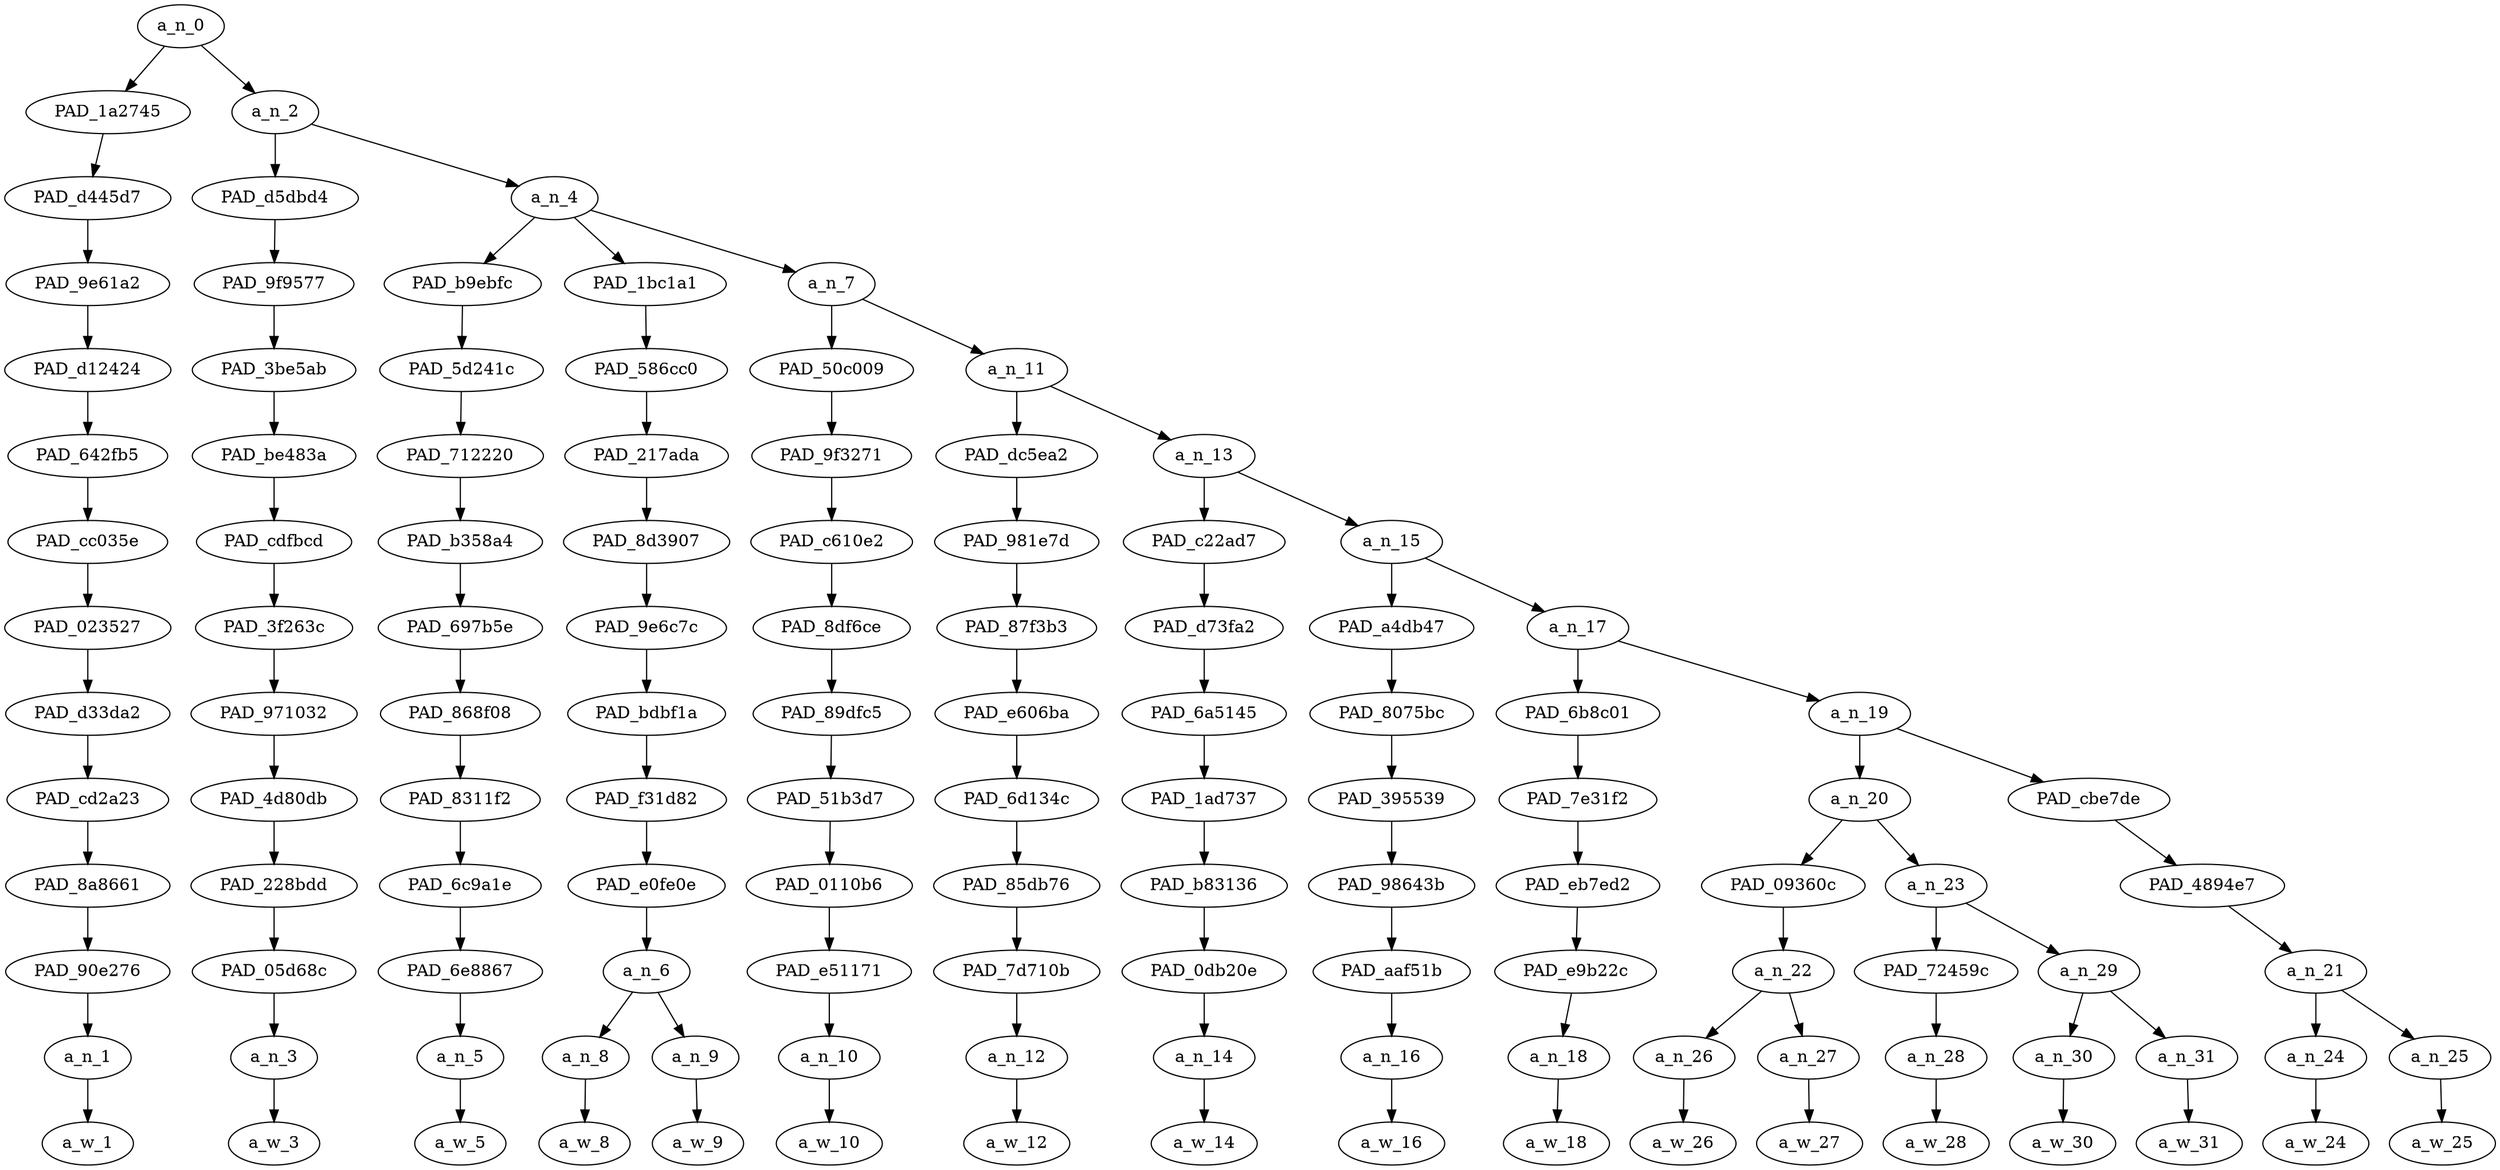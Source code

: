 strict digraph "" {
	a_n_0	[div_dir=1,
		index=0,
		level=13,
		pos="1.2150065104166665,13!",
		text_span="[0, 1, 2, 3, 4, 5, 6, 7, 8, 9, 10, 11, 12, 13, 14, 15, 16]",
		value=0.99999999];
	PAD_1a2745	[div_dir=1,
		index=0,
		level=12,
		pos="0.0,12!",
		text_span="[0]",
		value=0.05296941];
	a_n_0 -> PAD_1a2745;
	a_n_2	[div_dir=1,
		index=1,
		level=12,
		pos="2.430013020833333,12!",
		text_span="[1, 2, 3, 4, 5, 6, 7, 8, 9, 10, 11, 12, 13, 14, 15, 16]",
		value=0.94581140];
	a_n_0 -> a_n_2;
	PAD_d445d7	[div_dir=1,
		index=0,
		level=11,
		pos="0.0,11!",
		text_span="[0]",
		value=0.05296941];
	PAD_1a2745 -> PAD_d445d7;
	PAD_9e61a2	[div_dir=1,
		index=0,
		level=10,
		pos="0.0,10!",
		text_span="[0]",
		value=0.05296941];
	PAD_d445d7 -> PAD_9e61a2;
	PAD_d12424	[div_dir=1,
		index=0,
		level=9,
		pos="0.0,9!",
		text_span="[0]",
		value=0.05296941];
	PAD_9e61a2 -> PAD_d12424;
	PAD_642fb5	[div_dir=1,
		index=0,
		level=8,
		pos="0.0,8!",
		text_span="[0]",
		value=0.05296941];
	PAD_d12424 -> PAD_642fb5;
	PAD_cc035e	[div_dir=1,
		index=0,
		level=7,
		pos="0.0,7!",
		text_span="[0]",
		value=0.05296941];
	PAD_642fb5 -> PAD_cc035e;
	PAD_023527	[div_dir=1,
		index=0,
		level=6,
		pos="0.0,6!",
		text_span="[0]",
		value=0.05296941];
	PAD_cc035e -> PAD_023527;
	PAD_d33da2	[div_dir=1,
		index=0,
		level=5,
		pos="0.0,5!",
		text_span="[0]",
		value=0.05296941];
	PAD_023527 -> PAD_d33da2;
	PAD_cd2a23	[div_dir=1,
		index=0,
		level=4,
		pos="0.0,4!",
		text_span="[0]",
		value=0.05296941];
	PAD_d33da2 -> PAD_cd2a23;
	PAD_8a8661	[div_dir=1,
		index=0,
		level=3,
		pos="0.0,3!",
		text_span="[0]",
		value=0.05296941];
	PAD_cd2a23 -> PAD_8a8661;
	PAD_90e276	[div_dir=1,
		index=0,
		level=2,
		pos="0.0,2!",
		text_span="[0]",
		value=0.05296941];
	PAD_8a8661 -> PAD_90e276;
	a_n_1	[div_dir=1,
		index=0,
		level=1,
		pos="0.0,1!",
		text_span="[0]",
		value=0.05296941];
	PAD_90e276 -> a_n_1;
	a_w_1	[div_dir=0,
		index=0,
		level=0,
		pos="0,0!",
		text_span="[0]",
		value=if];
	a_n_1 -> a_w_1;
	PAD_d5dbd4	[div_dir=-1,
		index=1,
		level=11,
		pos="1.0,11!",
		text_span="[1]",
		value=0.03175008];
	a_n_2 -> PAD_d5dbd4;
	a_n_4	[div_dir=1,
		index=2,
		level=11,
		pos="3.8600260416666665,11!",
		text_span="[2, 3, 4, 5, 6, 7, 8, 9, 10, 11, 12, 13, 14, 15, 16]",
		value=0.91293809];
	a_n_2 -> a_n_4;
	PAD_9f9577	[div_dir=-1,
		index=1,
		level=10,
		pos="1.0,10!",
		text_span="[1]",
		value=0.03175008];
	PAD_d5dbd4 -> PAD_9f9577;
	PAD_3be5ab	[div_dir=-1,
		index=1,
		level=9,
		pos="1.0,9!",
		text_span="[1]",
		value=0.03175008];
	PAD_9f9577 -> PAD_3be5ab;
	PAD_be483a	[div_dir=-1,
		index=1,
		level=8,
		pos="1.0,8!",
		text_span="[1]",
		value=0.03175008];
	PAD_3be5ab -> PAD_be483a;
	PAD_cdfbcd	[div_dir=-1,
		index=1,
		level=7,
		pos="1.0,7!",
		text_span="[1]",
		value=0.03175008];
	PAD_be483a -> PAD_cdfbcd;
	PAD_3f263c	[div_dir=-1,
		index=1,
		level=6,
		pos="1.0,6!",
		text_span="[1]",
		value=0.03175008];
	PAD_cdfbcd -> PAD_3f263c;
	PAD_971032	[div_dir=-1,
		index=1,
		level=5,
		pos="1.0,5!",
		text_span="[1]",
		value=0.03175008];
	PAD_3f263c -> PAD_971032;
	PAD_4d80db	[div_dir=-1,
		index=1,
		level=4,
		pos="1.0,4!",
		text_span="[1]",
		value=0.03175008];
	PAD_971032 -> PAD_4d80db;
	PAD_228bdd	[div_dir=-1,
		index=1,
		level=3,
		pos="1.0,3!",
		text_span="[1]",
		value=0.03175008];
	PAD_4d80db -> PAD_228bdd;
	PAD_05d68c	[div_dir=-1,
		index=1,
		level=2,
		pos="1.0,2!",
		text_span="[1]",
		value=0.03175008];
	PAD_228bdd -> PAD_05d68c;
	a_n_3	[div_dir=-1,
		index=1,
		level=1,
		pos="1.0,1!",
		text_span="[1]",
		value=0.03175008];
	PAD_05d68c -> a_n_3;
	a_w_3	[div_dir=0,
		index=1,
		level=0,
		pos="1,0!",
		text_span="[1]",
		value=that];
	a_n_3 -> a_w_3;
	PAD_b9ebfc	[div_dir=1,
		index=2,
		level=10,
		pos="2.0,10!",
		text_span="[2]",
		value=0.03598304];
	a_n_4 -> PAD_b9ebfc;
	PAD_1bc1a1	[div_dir=1,
		index=3,
		level=10,
		pos="3.5,10!",
		text_span="[3, 4]",
		value=0.09414660];
	a_n_4 -> PAD_1bc1a1;
	a_n_7	[div_dir=1,
		index=4,
		level=10,
		pos="6.080078125,10!",
		text_span="[5, 6, 7, 8, 9, 10, 11, 12, 13, 14, 15, 16]",
		value=0.78165313];
	a_n_4 -> a_n_7;
	PAD_5d241c	[div_dir=1,
		index=2,
		level=9,
		pos="2.0,9!",
		text_span="[2]",
		value=0.03598304];
	PAD_b9ebfc -> PAD_5d241c;
	PAD_712220	[div_dir=1,
		index=2,
		level=8,
		pos="2.0,8!",
		text_span="[2]",
		value=0.03598304];
	PAD_5d241c -> PAD_712220;
	PAD_b358a4	[div_dir=1,
		index=2,
		level=7,
		pos="2.0,7!",
		text_span="[2]",
		value=0.03598304];
	PAD_712220 -> PAD_b358a4;
	PAD_697b5e	[div_dir=1,
		index=2,
		level=6,
		pos="2.0,6!",
		text_span="[2]",
		value=0.03598304];
	PAD_b358a4 -> PAD_697b5e;
	PAD_868f08	[div_dir=1,
		index=2,
		level=5,
		pos="2.0,5!",
		text_span="[2]",
		value=0.03598304];
	PAD_697b5e -> PAD_868f08;
	PAD_8311f2	[div_dir=1,
		index=2,
		level=4,
		pos="2.0,4!",
		text_span="[2]",
		value=0.03598304];
	PAD_868f08 -> PAD_8311f2;
	PAD_6c9a1e	[div_dir=1,
		index=2,
		level=3,
		pos="2.0,3!",
		text_span="[2]",
		value=0.03598304];
	PAD_8311f2 -> PAD_6c9a1e;
	PAD_6e8867	[div_dir=1,
		index=2,
		level=2,
		pos="2.0,2!",
		text_span="[2]",
		value=0.03598304];
	PAD_6c9a1e -> PAD_6e8867;
	a_n_5	[div_dir=1,
		index=2,
		level=1,
		pos="2.0,1!",
		text_span="[2]",
		value=0.03598304];
	PAD_6e8867 -> a_n_5;
	a_w_5	[div_dir=0,
		index=2,
		level=0,
		pos="2,0!",
		text_span="[2]",
		value=was];
	a_n_5 -> a_w_5;
	PAD_586cc0	[div_dir=1,
		index=3,
		level=9,
		pos="3.5,9!",
		text_span="[3, 4]",
		value=0.09414660];
	PAD_1bc1a1 -> PAD_586cc0;
	PAD_217ada	[div_dir=1,
		index=3,
		level=8,
		pos="3.5,8!",
		text_span="[3, 4]",
		value=0.09414660];
	PAD_586cc0 -> PAD_217ada;
	PAD_8d3907	[div_dir=1,
		index=3,
		level=7,
		pos="3.5,7!",
		text_span="[3, 4]",
		value=0.09414660];
	PAD_217ada -> PAD_8d3907;
	PAD_9e6c7c	[div_dir=1,
		index=3,
		level=6,
		pos="3.5,6!",
		text_span="[3, 4]",
		value=0.09414660];
	PAD_8d3907 -> PAD_9e6c7c;
	PAD_bdbf1a	[div_dir=1,
		index=3,
		level=5,
		pos="3.5,5!",
		text_span="[3, 4]",
		value=0.09414660];
	PAD_9e6c7c -> PAD_bdbf1a;
	PAD_f31d82	[div_dir=1,
		index=3,
		level=4,
		pos="3.5,4!",
		text_span="[3, 4]",
		value=0.09414660];
	PAD_bdbf1a -> PAD_f31d82;
	PAD_e0fe0e	[div_dir=1,
		index=3,
		level=3,
		pos="3.5,3!",
		text_span="[3, 4]",
		value=0.09414660];
	PAD_f31d82 -> PAD_e0fe0e;
	a_n_6	[div_dir=1,
		index=3,
		level=2,
		pos="3.5,2!",
		text_span="[3, 4]",
		value=0.09414660];
	PAD_e0fe0e -> a_n_6;
	a_n_8	[div_dir=1,
		index=3,
		level=1,
		pos="3.0,1!",
		text_span="[3]",
		value=0.04754506];
	a_n_6 -> a_n_8;
	a_n_9	[div_dir=1,
		index=4,
		level=1,
		pos="4.0,1!",
		text_span="[4]",
		value=0.04625223];
	a_n_6 -> a_n_9;
	a_w_8	[div_dir=0,
		index=3,
		level=0,
		pos="3,0!",
		text_span="[3]",
		value=my];
	a_n_8 -> a_w_8;
	a_w_9	[div_dir=0,
		index=4,
		level=0,
		pos="4,0!",
		text_span="[4]",
		value=mother];
	a_n_9 -> a_w_9;
	PAD_50c009	[div_dir=1,
		index=4,
		level=9,
		pos="5.0,9!",
		text_span="[5]",
		value=0.04494468];
	a_n_7 -> PAD_50c009;
	a_n_11	[div_dir=1,
		index=5,
		level=9,
		pos="7.16015625,9!",
		text_span="[6, 7, 8, 9, 10, 11, 12, 13, 14, 15, 16]",
		value=0.73557609];
	a_n_7 -> a_n_11;
	PAD_9f3271	[div_dir=1,
		index=4,
		level=8,
		pos="5.0,8!",
		text_span="[5]",
		value=0.04494468];
	PAD_50c009 -> PAD_9f3271;
	PAD_c610e2	[div_dir=1,
		index=4,
		level=7,
		pos="5.0,7!",
		text_span="[5]",
		value=0.04494468];
	PAD_9f3271 -> PAD_c610e2;
	PAD_8df6ce	[div_dir=1,
		index=4,
		level=6,
		pos="5.0,6!",
		text_span="[5]",
		value=0.04494468];
	PAD_c610e2 -> PAD_8df6ce;
	PAD_89dfc5	[div_dir=1,
		index=4,
		level=5,
		pos="5.0,5!",
		text_span="[5]",
		value=0.04494468];
	PAD_8df6ce -> PAD_89dfc5;
	PAD_51b3d7	[div_dir=1,
		index=4,
		level=4,
		pos="5.0,4!",
		text_span="[5]",
		value=0.04494468];
	PAD_89dfc5 -> PAD_51b3d7;
	PAD_0110b6	[div_dir=1,
		index=4,
		level=3,
		pos="5.0,3!",
		text_span="[5]",
		value=0.04494468];
	PAD_51b3d7 -> PAD_0110b6;
	PAD_e51171	[div_dir=1,
		index=4,
		level=2,
		pos="5.0,2!",
		text_span="[5]",
		value=0.04494468];
	PAD_0110b6 -> PAD_e51171;
	a_n_10	[div_dir=1,
		index=5,
		level=1,
		pos="5.0,1!",
		text_span="[5]",
		value=0.04494468];
	PAD_e51171 -> a_n_10;
	a_w_10	[div_dir=0,
		index=5,
		level=0,
		pos="5,0!",
		text_span="[5]",
		value=that1];
	a_n_10 -> a_w_10;
	PAD_dc5ea2	[div_dir=1,
		index=5,
		level=8,
		pos="6.0,8!",
		text_span="[6]",
		value=0.23288187];
	a_n_11 -> PAD_dc5ea2;
	a_n_13	[div_dir=1,
		index=6,
		level=8,
		pos="8.3203125,8!",
		text_span="[7, 8, 9, 10, 11, 12, 13, 14, 15, 16]",
		value=0.50156606];
	a_n_11 -> a_n_13;
	PAD_981e7d	[div_dir=1,
		index=5,
		level=7,
		pos="6.0,7!",
		text_span="[6]",
		value=0.23288187];
	PAD_dc5ea2 -> PAD_981e7d;
	PAD_87f3b3	[div_dir=1,
		index=5,
		level=6,
		pos="6.0,6!",
		text_span="[6]",
		value=0.23288187];
	PAD_981e7d -> PAD_87f3b3;
	PAD_e606ba	[div_dir=1,
		index=5,
		level=5,
		pos="6.0,5!",
		text_span="[6]",
		value=0.23288187];
	PAD_87f3b3 -> PAD_e606ba;
	PAD_6d134c	[div_dir=1,
		index=5,
		level=4,
		pos="6.0,4!",
		text_span="[6]",
		value=0.23288187];
	PAD_e606ba -> PAD_6d134c;
	PAD_85db76	[div_dir=1,
		index=5,
		level=3,
		pos="6.0,3!",
		text_span="[6]",
		value=0.23288187];
	PAD_6d134c -> PAD_85db76;
	PAD_7d710b	[div_dir=1,
		index=5,
		level=2,
		pos="6.0,2!",
		text_span="[6]",
		value=0.23288187];
	PAD_85db76 -> PAD_7d710b;
	a_n_12	[div_dir=1,
		index=6,
		level=1,
		pos="6.0,1!",
		text_span="[6]",
		value=0.23288187];
	PAD_7d710b -> a_n_12;
	a_w_12	[div_dir=0,
		index=6,
		level=0,
		pos="6,0!",
		text_span="[6]",
		value=nigger];
	a_n_12 -> a_w_12;
	PAD_c22ad7	[div_dir=1,
		index=6,
		level=7,
		pos="7.0,7!",
		text_span="[7]",
		value=0.03752305];
	a_n_13 -> PAD_c22ad7;
	a_n_15	[div_dir=1,
		index=7,
		level=7,
		pos="9.640625,7!",
		text_span="[8, 9, 10, 11, 12, 13, 14, 15, 16]",
		value=0.46342228];
	a_n_13 -> a_n_15;
	PAD_d73fa2	[div_dir=1,
		index=6,
		level=6,
		pos="7.0,6!",
		text_span="[7]",
		value=0.03752305];
	PAD_c22ad7 -> PAD_d73fa2;
	PAD_6a5145	[div_dir=1,
		index=6,
		level=5,
		pos="7.0,5!",
		text_span="[7]",
		value=0.03752305];
	PAD_d73fa2 -> PAD_6a5145;
	PAD_1ad737	[div_dir=1,
		index=6,
		level=4,
		pos="7.0,4!",
		text_span="[7]",
		value=0.03752305];
	PAD_6a5145 -> PAD_1ad737;
	PAD_b83136	[div_dir=1,
		index=6,
		level=3,
		pos="7.0,3!",
		text_span="[7]",
		value=0.03752305];
	PAD_1ad737 -> PAD_b83136;
	PAD_0db20e	[div_dir=1,
		index=6,
		level=2,
		pos="7.0,2!",
		text_span="[7]",
		value=0.03752305];
	PAD_b83136 -> PAD_0db20e;
	a_n_14	[div_dir=1,
		index=7,
		level=1,
		pos="7.0,1!",
		text_span="[7]",
		value=0.03752305];
	PAD_0db20e -> a_n_14;
	a_w_14	[div_dir=0,
		index=7,
		level=0,
		pos="7,0!",
		text_span="[7]",
		value=would];
	a_n_14 -> a_w_14;
	PAD_a4db47	[div_dir=1,
		index=7,
		level=6,
		pos="8.0,6!",
		text_span="[8]",
		value=0.03120838];
	a_n_15 -> PAD_a4db47;
	a_n_17	[div_dir=1,
		index=8,
		level=6,
		pos="11.28125,6!",
		text_span="[9, 10, 11, 12, 13, 14, 15, 16]",
		value=0.43164165];
	a_n_15 -> a_n_17;
	PAD_8075bc	[div_dir=1,
		index=7,
		level=5,
		pos="8.0,5!",
		text_span="[8]",
		value=0.03120838];
	PAD_a4db47 -> PAD_8075bc;
	PAD_395539	[div_dir=1,
		index=7,
		level=4,
		pos="8.0,4!",
		text_span="[8]",
		value=0.03120838];
	PAD_8075bc -> PAD_395539;
	PAD_98643b	[div_dir=1,
		index=7,
		level=3,
		pos="8.0,3!",
		text_span="[8]",
		value=0.03120838];
	PAD_395539 -> PAD_98643b;
	PAD_aaf51b	[div_dir=1,
		index=7,
		level=2,
		pos="8.0,2!",
		text_span="[8]",
		value=0.03120838];
	PAD_98643b -> PAD_aaf51b;
	a_n_16	[div_dir=1,
		index=8,
		level=1,
		pos="8.0,1!",
		text_span="[8]",
		value=0.03120838];
	PAD_aaf51b -> a_n_16;
	a_w_16	[div_dir=0,
		index=8,
		level=0,
		pos="8,0!",
		text_span="[8]",
		value=be];
	a_n_16 -> a_w_16;
	PAD_6b8c01	[div_dir=1,
		index=8,
		level=5,
		pos="9.0,5!",
		text_span="[9]",
		value=0.03192636];
	a_n_17 -> PAD_6b8c01;
	a_n_19	[div_dir=1,
		index=9,
		level=5,
		pos="13.5625,5!",
		text_span="[10, 11, 12, 13, 14, 15, 16]",
		value=0.39916338];
	a_n_17 -> a_n_19;
	PAD_7e31f2	[div_dir=1,
		index=8,
		level=4,
		pos="9.0,4!",
		text_span="[9]",
		value=0.03192636];
	PAD_6b8c01 -> PAD_7e31f2;
	PAD_eb7ed2	[div_dir=1,
		index=8,
		level=3,
		pos="9.0,3!",
		text_span="[9]",
		value=0.03192636];
	PAD_7e31f2 -> PAD_eb7ed2;
	PAD_e9b22c	[div_dir=1,
		index=8,
		level=2,
		pos="9.0,2!",
		text_span="[9]",
		value=0.03192636];
	PAD_eb7ed2 -> PAD_e9b22c;
	a_n_18	[div_dir=1,
		index=9,
		level=1,
		pos="9.0,1!",
		text_span="[9]",
		value=0.03192636];
	PAD_e9b22c -> a_n_18;
	a_w_18	[div_dir=0,
		index=9,
		level=0,
		pos="9,0!",
		text_span="[9]",
		value=on];
	a_n_18 -> a_w_18;
	a_n_20	[div_dir=1,
		index=9,
		level=4,
		pos="11.625,4!",
		text_span="[10, 11, 12, 13, 14]",
		value=0.30735774];
	a_n_19 -> a_n_20;
	PAD_cbe7de	[div_dir=1,
		index=10,
		level=4,
		pos="15.5,4!",
		text_span="[15, 16]",
		value=0.09126193];
	a_n_19 -> PAD_cbe7de;
	PAD_09360c	[div_dir=1,
		index=9,
		level=3,
		pos="10.5,3!",
		text_span="[10, 11]",
		value=0.08077439];
	a_n_20 -> PAD_09360c;
	a_n_23	[div_dir=1,
		index=10,
		level=3,
		pos="12.75,3!",
		text_span="[12, 13, 14]",
		value=0.22614344];
	a_n_20 -> a_n_23;
	a_n_22	[div_dir=1,
		index=9,
		level=2,
		pos="10.5,2!",
		text_span="[10, 11]",
		value=0.08077439];
	PAD_09360c -> a_n_22;
	a_n_26	[div_dir=1,
		index=10,
		level=1,
		pos="10.0,1!",
		text_span="[10]",
		value=0.03073264];
	a_n_22 -> a_n_26;
	a_n_27	[div_dir=1,
		index=11,
		level=1,
		pos="11.0,1!",
		text_span="[11]",
		value=0.04973374];
	a_n_22 -> a_n_27;
	a_w_26	[div_dir=0,
		index=10,
		level=0,
		pos="10,0!",
		text_span="[10]",
		value=a];
	a_n_26 -> a_w_26;
	a_w_27	[div_dir=0,
		index=11,
		level=0,
		pos="11,0!",
		text_span="[11]",
		value=slab];
	a_n_27 -> a_w_27;
	PAD_72459c	[div_dir=1,
		index=10,
		level=2,
		pos="12.0,2!",
		text_span="[12]",
		value=0.03512426];
	a_n_23 -> PAD_72459c;
	a_n_29	[div_dir=1,
		index=11,
		level=2,
		pos="13.5,2!",
		text_span="[13, 14]",
		value=0.19069662];
	a_n_23 -> a_n_29;
	a_n_28	[div_dir=1,
		index=12,
		level=1,
		pos="12.0,1!",
		text_span="[12]",
		value=0.03512426];
	PAD_72459c -> a_n_28;
	a_w_28	[div_dir=0,
		index=12,
		level=0,
		pos="12,0!",
		text_span="[12]",
		value=at];
	a_n_28 -> a_w_28;
	a_n_30	[div_dir=1,
		index=13,
		level=1,
		pos="13.0,1!",
		text_span="[13]",
		value=0.03957944];
	a_n_29 -> a_n_30;
	a_n_31	[div_dir=1,
		index=14,
		level=1,
		pos="14.0,1!",
		text_span="[14]",
		value=0.15074784];
	a_n_29 -> a_n_31;
	a_w_30	[div_dir=0,
		index=13,
		level=0,
		pos="13,0!",
		text_span="[13]",
		value=the];
	a_n_30 -> a_w_30;
	a_w_31	[div_dir=0,
		index=14,
		level=0,
		pos="14,0!",
		text_span="[14]",
		value=morgue];
	a_n_31 -> a_w_31;
	PAD_4894e7	[div_dir=1,
		index=11,
		level=3,
		pos="15.5,3!",
		text_span="[15, 16]",
		value=0.09126193];
	PAD_cbe7de -> PAD_4894e7;
	a_n_21	[div_dir=1,
		index=12,
		level=2,
		pos="15.5,2!",
		text_span="[15, 16]",
		value=0.09126193];
	PAD_4894e7 -> a_n_21;
	a_n_24	[div_dir=1,
		index=15,
		level=1,
		pos="15.0,1!",
		text_span="[15]",
		value=0.04694643];
	a_n_21 -> a_n_24;
	a_n_25	[div_dir=1,
		index=16,
		level=1,
		pos="16.0,1!",
		text_span="[16]",
		value=0.04399154];
	a_n_21 -> a_n_25;
	a_w_24	[div_dir=0,
		index=15,
		level=0,
		pos="15,0!",
		text_span="[15]",
		value=right];
	a_n_24 -> a_w_24;
	a_w_25	[div_dir=0,
		index=16,
		level=0,
		pos="16,0!",
		text_span="[16]",
		value=now];
	a_n_25 -> a_w_25;
}
